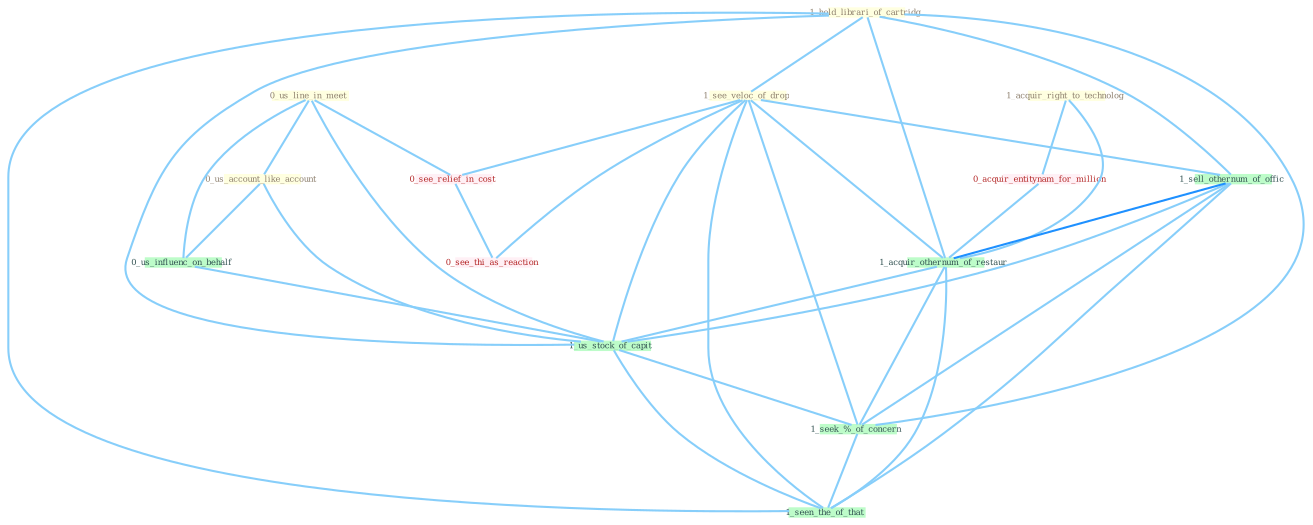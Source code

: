 Graph G{ 
    node
    [shape=polygon,style=filled,width=.5,height=.06,color="#BDFCC9",fixedsize=true,fontsize=4,
    fontcolor="#2f4f4f"];
    {node
    [color="#ffffe0", fontcolor="#8b7d6b"] "0_us_line_in_meet " "1_hold_librari_of_cartridg " "1_acquir_right_to_technolog " "1_see_veloc_of_drop " "0_us_account_like_account "}
{node [color="#fff0f5", fontcolor="#b22222"] "0_acquir_entitynam_for_million " "0_see_relief_in_cost " "0_see_thi_as_reaction "}
edge [color="#B0E2FF"];

	"0_us_line_in_meet " -- "0_us_account_like_account " [w="1", color="#87cefa" ];
	"0_us_line_in_meet " -- "0_us_influenc_on_behalf " [w="1", color="#87cefa" ];
	"0_us_line_in_meet " -- "0_see_relief_in_cost " [w="1", color="#87cefa" ];
	"0_us_line_in_meet " -- "1_us_stock_of_capit " [w="1", color="#87cefa" ];
	"1_hold_librari_of_cartridg " -- "1_see_veloc_of_drop " [w="1", color="#87cefa" ];
	"1_hold_librari_of_cartridg " -- "1_sell_othernum_of_offic " [w="1", color="#87cefa" ];
	"1_hold_librari_of_cartridg " -- "1_acquir_othernum_of_restaur " [w="1", color="#87cefa" ];
	"1_hold_librari_of_cartridg " -- "1_us_stock_of_capit " [w="1", color="#87cefa" ];
	"1_hold_librari_of_cartridg " -- "1_seek_%_of_concern " [w="1", color="#87cefa" ];
	"1_hold_librari_of_cartridg " -- "1_seen_the_of_that " [w="1", color="#87cefa" ];
	"1_acquir_right_to_technolog " -- "0_acquir_entitynam_for_million " [w="1", color="#87cefa" ];
	"1_acquir_right_to_technolog " -- "1_acquir_othernum_of_restaur " [w="1", color="#87cefa" ];
	"1_see_veloc_of_drop " -- "1_sell_othernum_of_offic " [w="1", color="#87cefa" ];
	"1_see_veloc_of_drop " -- "0_see_relief_in_cost " [w="1", color="#87cefa" ];
	"1_see_veloc_of_drop " -- "0_see_thi_as_reaction " [w="1", color="#87cefa" ];
	"1_see_veloc_of_drop " -- "1_acquir_othernum_of_restaur " [w="1", color="#87cefa" ];
	"1_see_veloc_of_drop " -- "1_us_stock_of_capit " [w="1", color="#87cefa" ];
	"1_see_veloc_of_drop " -- "1_seek_%_of_concern " [w="1", color="#87cefa" ];
	"1_see_veloc_of_drop " -- "1_seen_the_of_that " [w="1", color="#87cefa" ];
	"0_us_account_like_account " -- "0_us_influenc_on_behalf " [w="1", color="#87cefa" ];
	"0_us_account_like_account " -- "1_us_stock_of_capit " [w="1", color="#87cefa" ];
	"0_acquir_entitynam_for_million " -- "1_acquir_othernum_of_restaur " [w="1", color="#87cefa" ];
	"1_sell_othernum_of_offic " -- "1_acquir_othernum_of_restaur " [w="2", color="#1e90ff" , len=0.8];
	"1_sell_othernum_of_offic " -- "1_us_stock_of_capit " [w="1", color="#87cefa" ];
	"1_sell_othernum_of_offic " -- "1_seek_%_of_concern " [w="1", color="#87cefa" ];
	"1_sell_othernum_of_offic " -- "1_seen_the_of_that " [w="1", color="#87cefa" ];
	"0_us_influenc_on_behalf " -- "1_us_stock_of_capit " [w="1", color="#87cefa" ];
	"0_see_relief_in_cost " -- "0_see_thi_as_reaction " [w="1", color="#87cefa" ];
	"1_acquir_othernum_of_restaur " -- "1_us_stock_of_capit " [w="1", color="#87cefa" ];
	"1_acquir_othernum_of_restaur " -- "1_seek_%_of_concern " [w="1", color="#87cefa" ];
	"1_acquir_othernum_of_restaur " -- "1_seen_the_of_that " [w="1", color="#87cefa" ];
	"1_us_stock_of_capit " -- "1_seek_%_of_concern " [w="1", color="#87cefa" ];
	"1_us_stock_of_capit " -- "1_seen_the_of_that " [w="1", color="#87cefa" ];
	"1_seek_%_of_concern " -- "1_seen_the_of_that " [w="1", color="#87cefa" ];
}